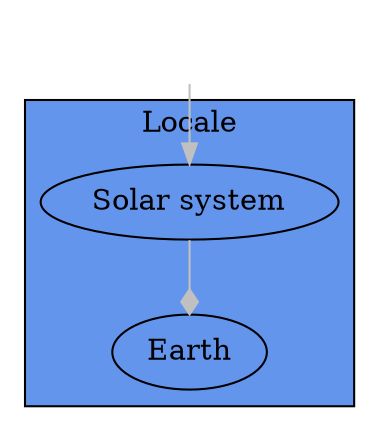 digraph Perl
{
graph [ rankdir="TB" ]
node [ shape="oval" ]
edge [ color="grey" ]
"dummy.prefix.node" [ color="invis" label="" ]

subgraph "cluster_1"
{
graph [ bgcolor="cornflowerblue" label="Locale" rankdir="TB" ]
node [ shape="oval" ]
edge [ color="grey" ]

"Solar system"
"Earth"
}
"dummy.prefix.node" -> "Solar system" [ label="" ]
"Solar system" -> "Earth" [ arrowhead="diamond" label="" ]
}
